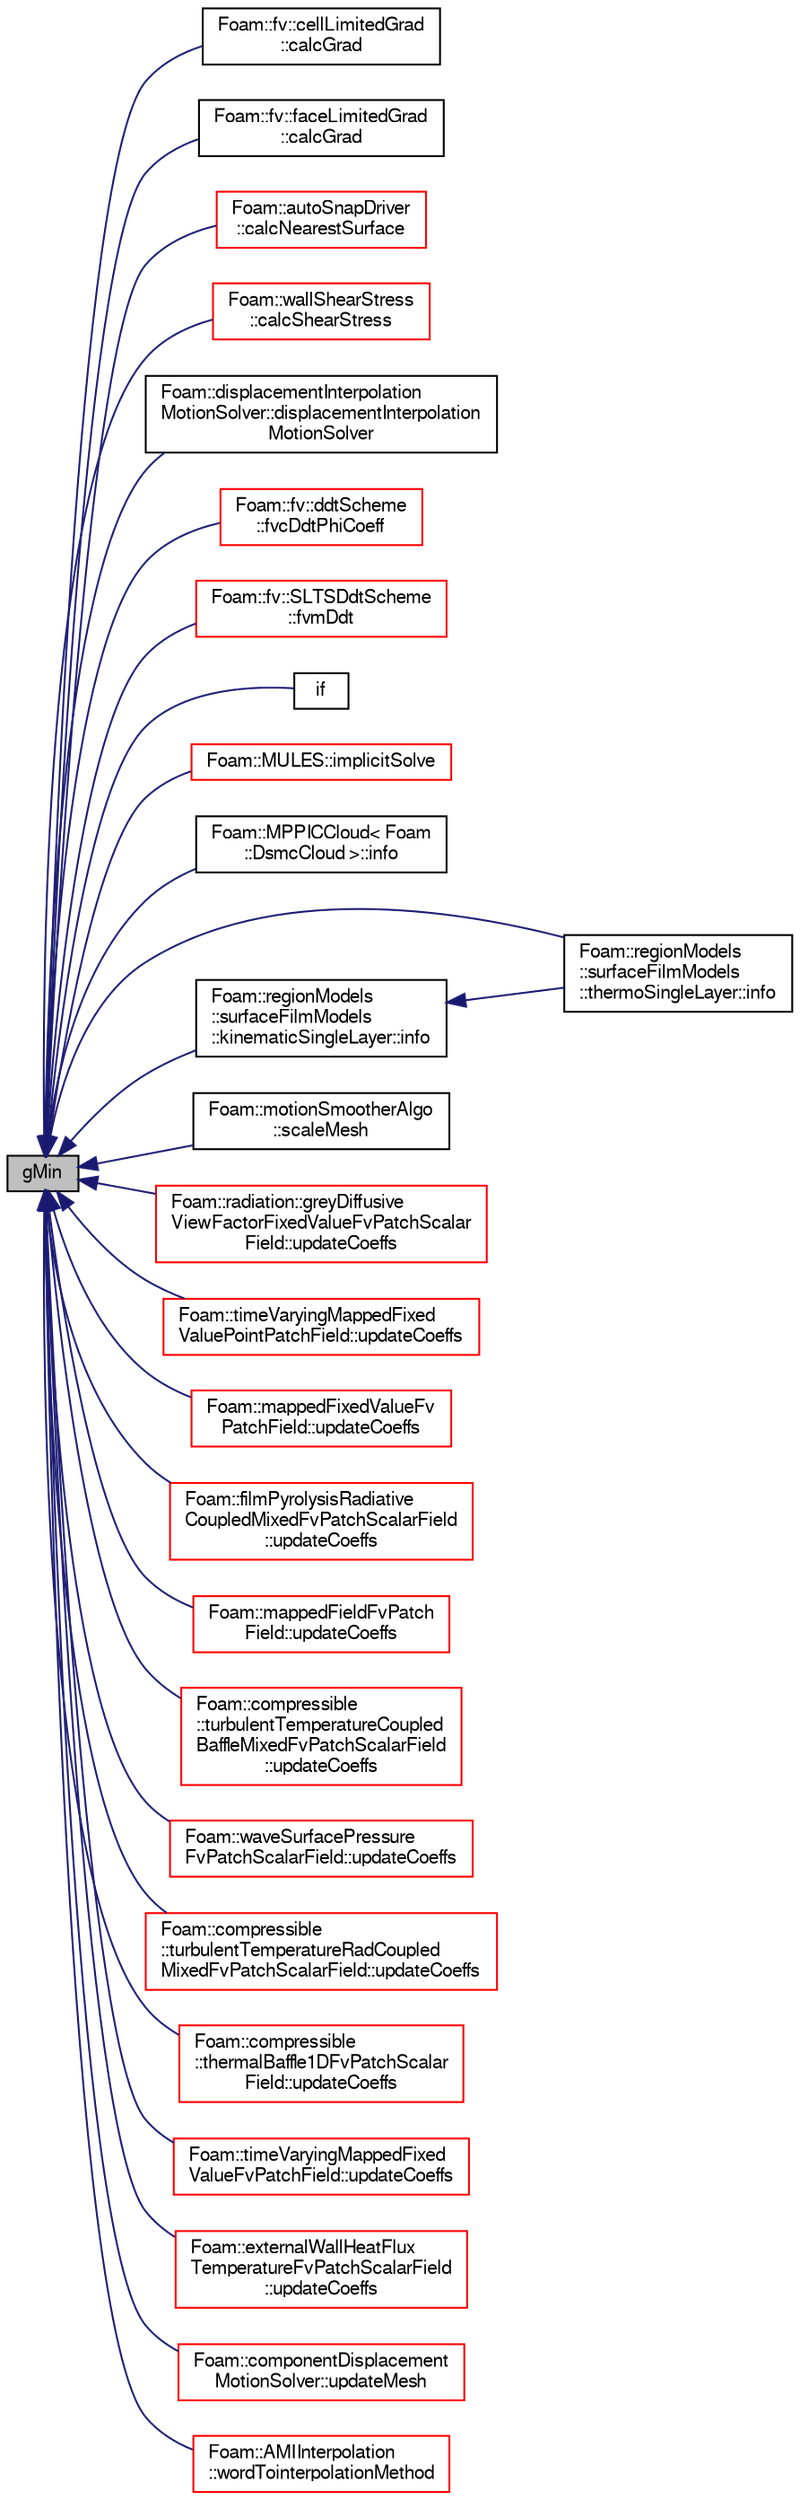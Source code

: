 digraph "gMin"
{
  bgcolor="transparent";
  edge [fontname="FreeSans",fontsize="10",labelfontname="FreeSans",labelfontsize="10"];
  node [fontname="FreeSans",fontsize="10",shape=record];
  rankdir="LR";
  Node64868 [label="gMin",height=0.2,width=0.4,color="black", fillcolor="grey75", style="filled", fontcolor="black"];
  Node64868 -> Node64869 [dir="back",color="midnightblue",fontsize="10",style="solid",fontname="FreeSans"];
  Node64869 [label="Foam::fv::cellLimitedGrad\l::calcGrad",height=0.2,width=0.4,color="black",URL="$a22562.html#a407cbc6dd7a58b7675a05977b4cbed53"];
  Node64868 -> Node64870 [dir="back",color="midnightblue",fontsize="10",style="solid",fontname="FreeSans"];
  Node64870 [label="Foam::fv::faceLimitedGrad\l::calcGrad",height=0.2,width=0.4,color="black",URL="$a22570.html#a407cbc6dd7a58b7675a05977b4cbed53"];
  Node64868 -> Node64871 [dir="back",color="midnightblue",fontsize="10",style="solid",fontname="FreeSans"];
  Node64871 [label="Foam::autoSnapDriver\l::calcNearestSurface",height=0.2,width=0.4,color="red",URL="$a24622.html#a0a334a64613ee0c208d8edf18306bcf2",tooltip="Per patch point calculate point on nearest surface. Set as. "];
  Node64868 -> Node64879 [dir="back",color="midnightblue",fontsize="10",style="solid",fontname="FreeSans"];
  Node64879 [label="Foam::wallShearStress\l::calcShearStress",height=0.2,width=0.4,color="red",URL="$a28930.html#a8a6d77ce57a081d39fa4e76f5415edec",tooltip="Calculate the shear stress. "];
  Node64868 -> Node64881 [dir="back",color="midnightblue",fontsize="10",style="solid",fontname="FreeSans"];
  Node64881 [label="Foam::displacementInterpolation\lMotionSolver::displacementInterpolation\lMotionSolver",height=0.2,width=0.4,color="black",URL="$a23314.html#af70627c48920441a925701b8da5266ba",tooltip="Construct from polyMesh and IOdictionary. "];
  Node64868 -> Node64882 [dir="back",color="midnightblue",fontsize="10",style="solid",fontname="FreeSans"];
  Node64882 [label="Foam::fv::ddtScheme\l::fvcDdtPhiCoeff",height=0.2,width=0.4,color="red",URL="$a22486.html#adaa5c26dbfd2851be994f2e32f3274d1"];
  Node64868 -> Node64887 [dir="back",color="midnightblue",fontsize="10",style="solid",fontname="FreeSans"];
  Node64887 [label="Foam::fv::SLTSDdtScheme\l::fvmDdt",height=0.2,width=0.4,color="red",URL="$a22498.html#a8602a98a4ac41054bb3dcf8adc93b94b"];
  Node64868 -> Node64891 [dir="back",color="midnightblue",fontsize="10",style="solid",fontname="FreeSans"];
  Node64891 [label="if",height=0.2,width=0.4,color="black",URL="$a38438.html#a8b7f998449b569bf0b55d8c54cbac3cc"];
  Node64868 -> Node64892 [dir="back",color="midnightblue",fontsize="10",style="solid",fontname="FreeSans"];
  Node64892 [label="Foam::MULES::implicitSolve",height=0.2,width=0.4,color="red",URL="$a21136.html#af3ebc5af31512182ee43a56e994f4aaf"];
  Node64868 -> Node64895 [dir="back",color="midnightblue",fontsize="10",style="solid",fontname="FreeSans"];
  Node64895 [label="Foam::MPPICCloud\< Foam\l::DsmcCloud \>::info",height=0.2,width=0.4,color="black",URL="$a23802.html#ac1b66fe77173de9e5e8542b2823d6071",tooltip="I-O. "];
  Node64868 -> Node64896 [dir="back",color="midnightblue",fontsize="10",style="solid",fontname="FreeSans"];
  Node64896 [label="Foam::regionModels\l::surfaceFilmModels\l::thermoSingleLayer::info",height=0.2,width=0.4,color="black",URL="$a29182.html#ac1b66fe77173de9e5e8542b2823d6071",tooltip="Provide some feedback. "];
  Node64868 -> Node64897 [dir="back",color="midnightblue",fontsize="10",style="solid",fontname="FreeSans"];
  Node64897 [label="Foam::regionModels\l::surfaceFilmModels\l::kinematicSingleLayer::info",height=0.2,width=0.4,color="black",URL="$a29042.html#ac1b66fe77173de9e5e8542b2823d6071",tooltip="Provide some feedback. "];
  Node64897 -> Node64896 [dir="back",color="midnightblue",fontsize="10",style="solid",fontname="FreeSans"];
  Node64868 -> Node64898 [dir="back",color="midnightblue",fontsize="10",style="solid",fontname="FreeSans"];
  Node64898 [label="Foam::motionSmootherAlgo\l::scaleMesh",height=0.2,width=0.4,color="black",URL="$a21550.html#a32bff44040e6dbc2f185cba89bcacd6d",tooltip="Move mesh with externally provided mesh constraints. "];
  Node64868 -> Node64899 [dir="back",color="midnightblue",fontsize="10",style="solid",fontname="FreeSans"];
  Node64899 [label="Foam::radiation::greyDiffusive\lViewFactorFixedValueFvPatchScalar\lField::updateCoeffs",height=0.2,width=0.4,color="red",URL="$a29994.html#a7e24eafac629d3733181cd942d4c902f",tooltip="Update the coefficients associated with the patch field. "];
  Node64868 -> Node64903 [dir="back",color="midnightblue",fontsize="10",style="solid",fontname="FreeSans"];
  Node64903 [label="Foam::timeVaryingMappedFixed\lValuePointPatchField::updateCoeffs",height=0.2,width=0.4,color="red",URL="$a23418.html#a7e24eafac629d3733181cd942d4c902f",tooltip="Update the coefficients associated with the patch field. "];
  Node64868 -> Node64905 [dir="back",color="midnightblue",fontsize="10",style="solid",fontname="FreeSans"];
  Node64905 [label="Foam::mappedFixedValueFv\lPatchField::updateCoeffs",height=0.2,width=0.4,color="red",URL="$a22174.html#a7e24eafac629d3733181cd942d4c902f",tooltip="Update the coefficients associated with the patch field. "];
  Node64868 -> Node64907 [dir="back",color="midnightblue",fontsize="10",style="solid",fontname="FreeSans"];
  Node64907 [label="Foam::filmPyrolysisRadiative\lCoupledMixedFvPatchScalarField\l::updateCoeffs",height=0.2,width=0.4,color="red",URL="$a28982.html#a7e24eafac629d3733181cd942d4c902f",tooltip="Update the coefficients associated with the patch field. "];
  Node64868 -> Node64909 [dir="back",color="midnightblue",fontsize="10",style="solid",fontname="FreeSans"];
  Node64909 [label="Foam::mappedFieldFvPatch\lField::updateCoeffs",height=0.2,width=0.4,color="red",URL="$a22154.html#a7e24eafac629d3733181cd942d4c902f",tooltip="Update the coefficients associated with the patch field. "];
  Node64868 -> Node64911 [dir="back",color="midnightblue",fontsize="10",style="solid",fontname="FreeSans"];
  Node64911 [label="Foam::compressible\l::turbulentTemperatureCoupled\lBaffleMixedFvPatchScalarField\l::updateCoeffs",height=0.2,width=0.4,color="red",URL="$a30802.html#a7e24eafac629d3733181cd942d4c902f",tooltip="Update the coefficients associated with the patch field. "];
  Node64868 -> Node64913 [dir="back",color="midnightblue",fontsize="10",style="solid",fontname="FreeSans"];
  Node64913 [label="Foam::waveSurfacePressure\lFvPatchScalarField::updateCoeffs",height=0.2,width=0.4,color="red",URL="$a22342.html#a7e24eafac629d3733181cd942d4c902f",tooltip="Update the coefficients associated with the patch field. "];
  Node64868 -> Node64915 [dir="back",color="midnightblue",fontsize="10",style="solid",fontname="FreeSans"];
  Node64915 [label="Foam::compressible\l::turbulentTemperatureRadCoupled\lMixedFvPatchScalarField::updateCoeffs",height=0.2,width=0.4,color="red",URL="$a30806.html#a7e24eafac629d3733181cd942d4c902f",tooltip="Update the coefficients associated with the patch field. "];
  Node64868 -> Node64919 [dir="back",color="midnightblue",fontsize="10",style="solid",fontname="FreeSans"];
  Node64919 [label="Foam::compressible\l::thermalBaffle1DFvPatchScalar\lField::updateCoeffs",height=0.2,width=0.4,color="red",URL="$a30790.html#a7e24eafac629d3733181cd942d4c902f",tooltip="Update the coefficients associated with the patch field. "];
  Node64868 -> Node64921 [dir="back",color="midnightblue",fontsize="10",style="solid",fontname="FreeSans"];
  Node64921 [label="Foam::timeVaryingMappedFixed\lValueFvPatchField::updateCoeffs",height=0.2,width=0.4,color="red",URL="$a22282.html#a7e24eafac629d3733181cd942d4c902f",tooltip="Update the coefficients associated with the patch field. "];
  Node64868 -> Node64923 [dir="back",color="midnightblue",fontsize="10",style="solid",fontname="FreeSans"];
  Node64923 [label="Foam::externalWallHeatFlux\lTemperatureFvPatchScalarField\l::updateCoeffs",height=0.2,width=0.4,color="red",URL="$a30782.html#a7e24eafac629d3733181cd942d4c902f",tooltip="Update the coefficients associated with the patch field. "];
  Node64868 -> Node64925 [dir="back",color="midnightblue",fontsize="10",style="solid",fontname="FreeSans"];
  Node64925 [label="Foam::componentDisplacement\lMotionSolver::updateMesh",height=0.2,width=0.4,color="red",URL="$a21566.html#ad57565956fd4064299f4bd3c4eebb1d4",tooltip="Update local data for topology changes. "];
  Node64868 -> Node64929 [dir="back",color="midnightblue",fontsize="10",style="solid",fontname="FreeSans"];
  Node64929 [label="Foam::AMIInterpolation\l::wordTointerpolationMethod",height=0.2,width=0.4,color="red",URL="$a24866.html#a60e3ed16ffdfe716b129e1e10820c506",tooltip="Convert word to interpolationMethod. "];
}
